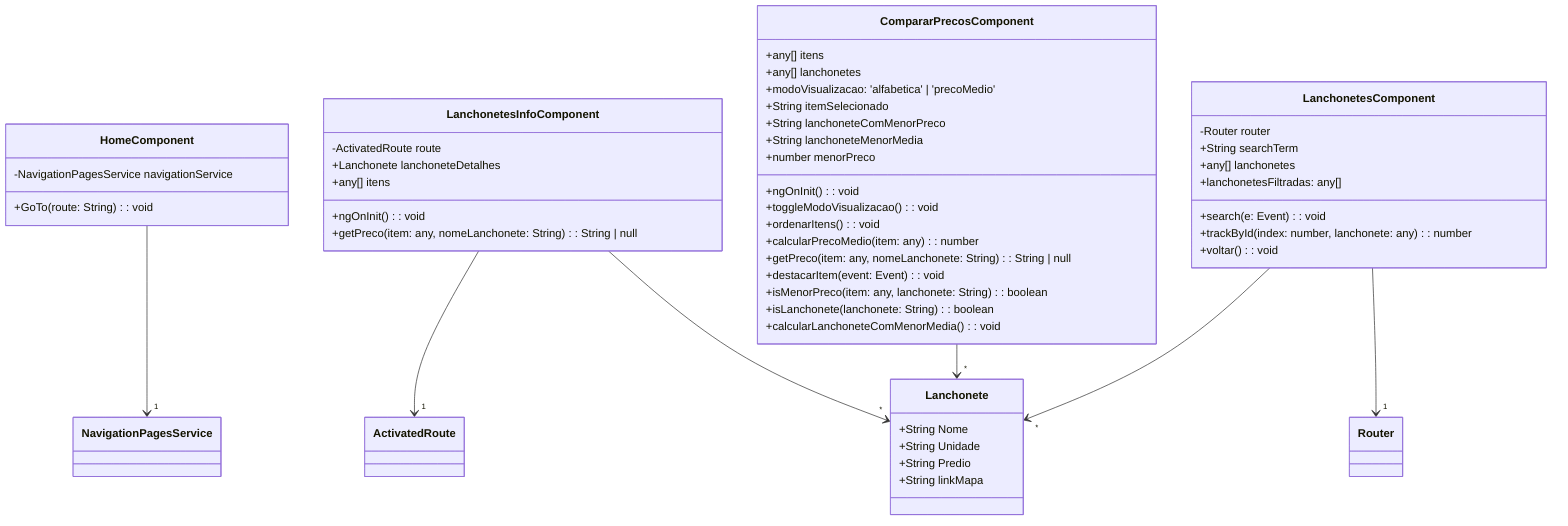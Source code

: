 classDiagram

class Lanchonete {
  +String Nome
  +String Unidade
  +String Predio
  +String linkMapa
}

class HomeComponent {
  -NavigationPagesService navigationService
  +GoTo(route: String): void
}

class LanchonetesInfoComponent {
  -ActivatedRoute route
  +Lanchonete lanchoneteDetalhes
  +any[] itens
  +ngOnInit(): void
  +getPreco(item: any, nomeLanchonete: String): String | null
}

class LanchonetesComponent {
  -Router router
  +String searchTerm
  +any[] lanchonetes
  +search(e: Event): void
  +lanchonetesFiltradas: any[]
  +trackById(index: number, lanchonete: any): number
  +voltar(): void
}

class CompararPrecosComponent {
  +any[] itens
  +any[] lanchonetes
  +modoVisualizacao: 'alfabetica' | 'precoMedio'
  +String itemSelecionado
  +String lanchoneteComMenorPreco
  +String lanchoneteMenorMedia
  +number menorPreco
  +ngOnInit(): void
  +toggleModoVisualizacao(): void
  +ordenarItens(): void
  +calcularPrecoMedio(item: any): number
  +getPreco(item: any, nomeLanchonete: String): String | null
  +destacarItem(event: Event): void
  +isMenorPreco(item: any, lanchonete: String): boolean
  +isLanchonete(lanchonete: String): boolean
  +calcularLanchoneteComMenorMedia(): void
}

HomeComponent --> "1" NavigationPagesService
LanchonetesInfoComponent --> "1" ActivatedRoute
LanchonetesInfoComponent --> "*" Lanchonete
CompararPrecosComponent --> "*" Lanchonete
LanchonetesComponent --> "1" Router
LanchonetesComponent --> "*" Lanchonete